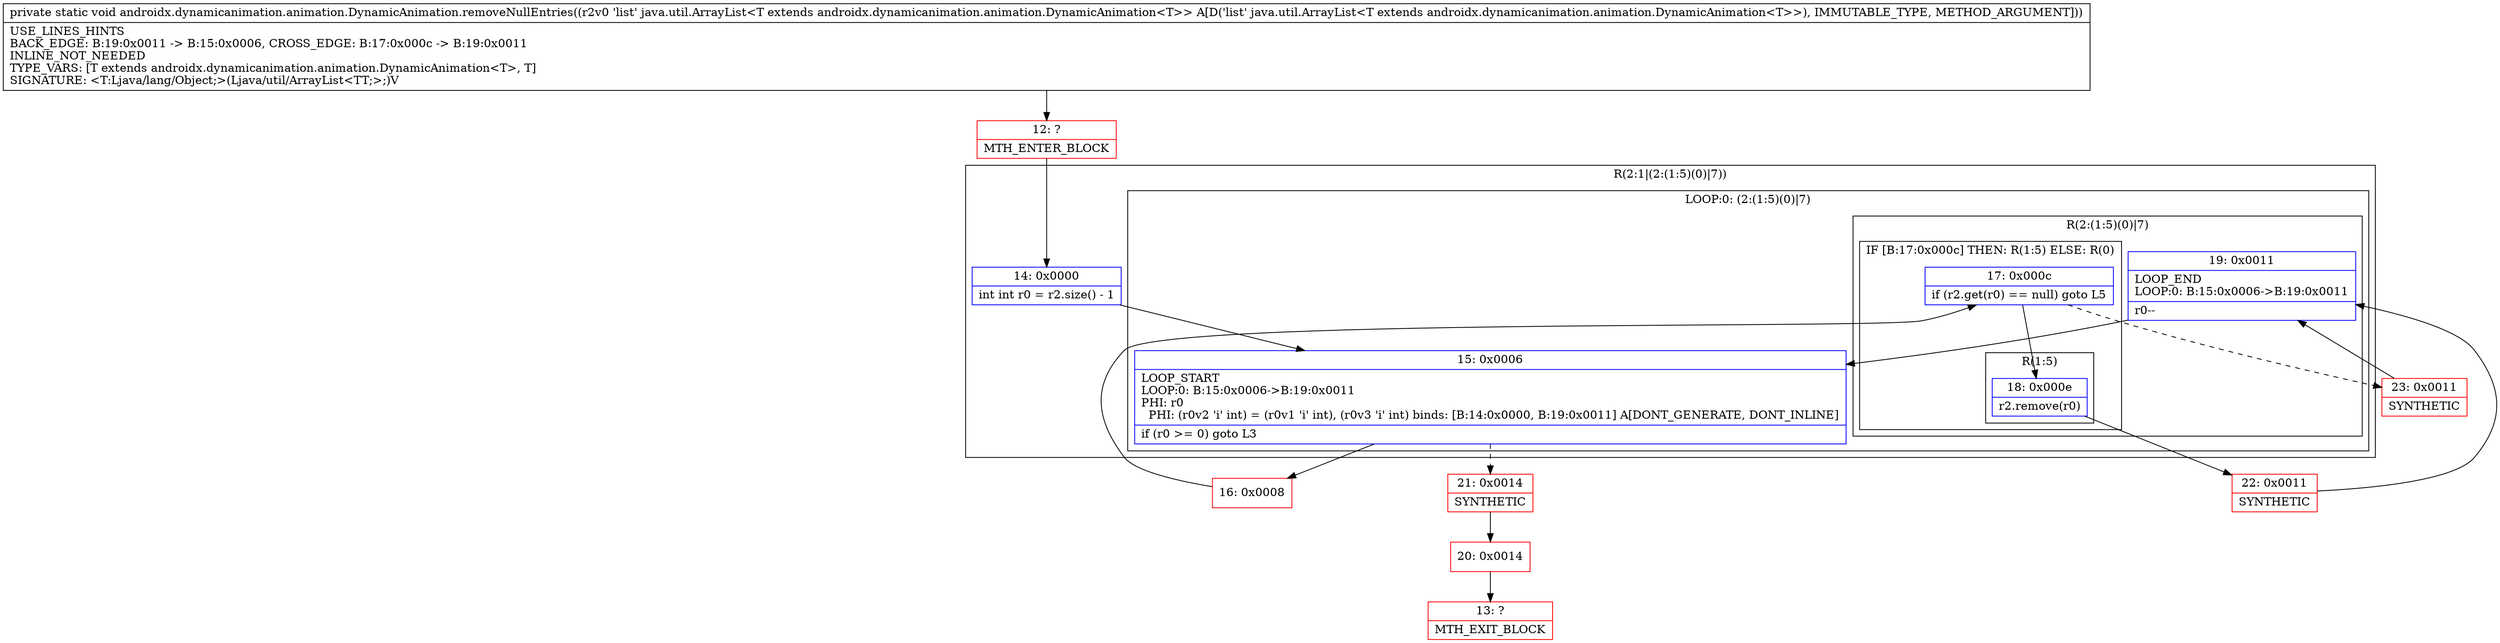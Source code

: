 digraph "CFG forandroidx.dynamicanimation.animation.DynamicAnimation.removeNullEntries(Ljava\/util\/ArrayList;)V" {
subgraph cluster_Region_722499737 {
label = "R(2:1|(2:(1:5)(0)|7))";
node [shape=record,color=blue];
Node_14 [shape=record,label="{14\:\ 0x0000|int int r0 = r2.size() \- 1\l}"];
subgraph cluster_LoopRegion_1187039190 {
label = "LOOP:0: (2:(1:5)(0)|7)";
node [shape=record,color=blue];
Node_15 [shape=record,label="{15\:\ 0x0006|LOOP_START\lLOOP:0: B:15:0x0006\-\>B:19:0x0011\lPHI: r0 \l  PHI: (r0v2 'i' int) = (r0v1 'i' int), (r0v3 'i' int) binds: [B:14:0x0000, B:19:0x0011] A[DONT_GENERATE, DONT_INLINE]\l|if (r0 \>= 0) goto L3\l}"];
subgraph cluster_Region_2028671493 {
label = "R(2:(1:5)(0)|7)";
node [shape=record,color=blue];
subgraph cluster_IfRegion_880220765 {
label = "IF [B:17:0x000c] THEN: R(1:5) ELSE: R(0)";
node [shape=record,color=blue];
Node_17 [shape=record,label="{17\:\ 0x000c|if (r2.get(r0) == null) goto L5\l}"];
subgraph cluster_Region_478902522 {
label = "R(1:5)";
node [shape=record,color=blue];
Node_18 [shape=record,label="{18\:\ 0x000e|r2.remove(r0)\l}"];
}
subgraph cluster_Region_116873136 {
label = "R(0)";
node [shape=record,color=blue];
}
}
Node_19 [shape=record,label="{19\:\ 0x0011|LOOP_END\lLOOP:0: B:15:0x0006\-\>B:19:0x0011\l|r0\-\-\l}"];
}
}
}
Node_12 [shape=record,color=red,label="{12\:\ ?|MTH_ENTER_BLOCK\l}"];
Node_16 [shape=record,color=red,label="{16\:\ 0x0008}"];
Node_22 [shape=record,color=red,label="{22\:\ 0x0011|SYNTHETIC\l}"];
Node_23 [shape=record,color=red,label="{23\:\ 0x0011|SYNTHETIC\l}"];
Node_21 [shape=record,color=red,label="{21\:\ 0x0014|SYNTHETIC\l}"];
Node_20 [shape=record,color=red,label="{20\:\ 0x0014}"];
Node_13 [shape=record,color=red,label="{13\:\ ?|MTH_EXIT_BLOCK\l}"];
MethodNode[shape=record,label="{private static void androidx.dynamicanimation.animation.DynamicAnimation.removeNullEntries((r2v0 'list' java.util.ArrayList\<T extends androidx.dynamicanimation.animation.DynamicAnimation\<T\>\> A[D('list' java.util.ArrayList\<T extends androidx.dynamicanimation.animation.DynamicAnimation\<T\>\>), IMMUTABLE_TYPE, METHOD_ARGUMENT]))  | USE_LINES_HINTS\lBACK_EDGE: B:19:0x0011 \-\> B:15:0x0006, CROSS_EDGE: B:17:0x000c \-\> B:19:0x0011\lINLINE_NOT_NEEDED\lTYPE_VARS: [T extends androidx.dynamicanimation.animation.DynamicAnimation\<T\>, T]\lSIGNATURE: \<T:Ljava\/lang\/Object;\>(Ljava\/util\/ArrayList\<TT;\>;)V\l}"];
MethodNode -> Node_12;Node_14 -> Node_15;
Node_15 -> Node_16;
Node_15 -> Node_21[style=dashed];
Node_17 -> Node_18;
Node_17 -> Node_23[style=dashed];
Node_18 -> Node_22;
Node_19 -> Node_15;
Node_12 -> Node_14;
Node_16 -> Node_17;
Node_22 -> Node_19;
Node_23 -> Node_19;
Node_21 -> Node_20;
Node_20 -> Node_13;
}

